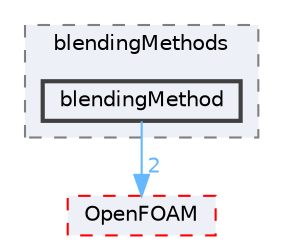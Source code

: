 digraph "src/phaseSystemModels/reactingEuler/multiphaseSystem/BlendedInterfacialModel/blendingMethods/blendingMethod"
{
 // LATEX_PDF_SIZE
  bgcolor="transparent";
  edge [fontname=Helvetica,fontsize=10,labelfontname=Helvetica,labelfontsize=10];
  node [fontname=Helvetica,fontsize=10,shape=box,height=0.2,width=0.4];
  compound=true
  subgraph clusterdir_e45db9717024469e171387b79e3df08c {
    graph [ bgcolor="#edf0f7", pencolor="grey50", label="blendingMethods", fontname=Helvetica,fontsize=10 style="filled,dashed", URL="dir_e45db9717024469e171387b79e3df08c.html",tooltip=""]
  dir_0fb4eb9226af37e0a2c60d388dcf441d [label="blendingMethod", fillcolor="#edf0f7", color="grey25", style="filled,bold", URL="dir_0fb4eb9226af37e0a2c60d388dcf441d.html",tooltip=""];
  }
  dir_c5473ff19b20e6ec4dfe5c310b3778a8 [label="OpenFOAM", fillcolor="#edf0f7", color="red", style="filled,dashed", URL="dir_c5473ff19b20e6ec4dfe5c310b3778a8.html",tooltip=""];
  dir_0fb4eb9226af37e0a2c60d388dcf441d->dir_c5473ff19b20e6ec4dfe5c310b3778a8 [headlabel="2", labeldistance=1.5 headhref="dir_000293_002695.html" href="dir_000293_002695.html" color="steelblue1" fontcolor="steelblue1"];
}
